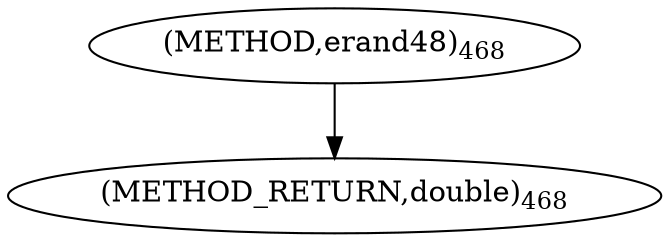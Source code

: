 digraph "erand48" {  
"21774" [label = <(METHOD,erand48)<SUB>468</SUB>> ]
"21776" [label = <(METHOD_RETURN,double)<SUB>468</SUB>> ]
  "21774" -> "21776" 
}
